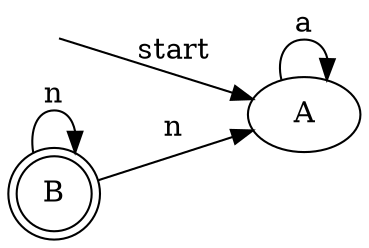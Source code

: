 digraph enfa {
    rankdir = LR;
    __start [style = invis, shape = point];
    __start -> "A" [ label = "start" ];
    node [shape = doublecircle]; "B"
    node [shape = circle];
    "B" -> "B" [ label = "n" ];
    "B" -> "A" [ label = "n" ];
    "A" -> "A" [ label = "a" ];
}
